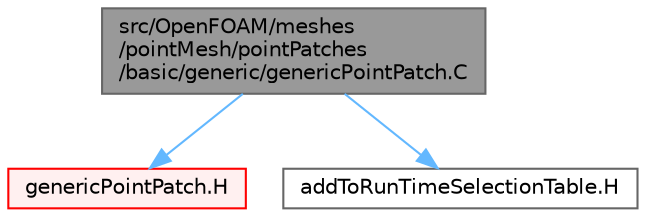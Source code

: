 digraph "src/OpenFOAM/meshes/pointMesh/pointPatches/basic/generic/genericPointPatch.C"
{
 // LATEX_PDF_SIZE
  bgcolor="transparent";
  edge [fontname=Helvetica,fontsize=10,labelfontname=Helvetica,labelfontsize=10];
  node [fontname=Helvetica,fontsize=10,shape=box,height=0.2,width=0.4];
  Node1 [id="Node000001",label="src/OpenFOAM/meshes\l/pointMesh/pointPatches\l/basic/generic/genericPointPatch.C",height=0.2,width=0.4,color="gray40", fillcolor="grey60", style="filled", fontcolor="black",tooltip=" "];
  Node1 -> Node2 [id="edge1_Node000001_Node000002",color="steelblue1",style="solid",tooltip=" "];
  Node2 [id="Node000002",label="genericPointPatch.H",height=0.2,width=0.4,color="red", fillcolor="#FFF0F0", style="filled",URL="$genericPointPatch_8H.html",tooltip=" "];
  Node1 -> Node234 [id="edge2_Node000001_Node000234",color="steelblue1",style="solid",tooltip=" "];
  Node234 [id="Node000234",label="addToRunTimeSelectionTable.H",height=0.2,width=0.4,color="grey40", fillcolor="white", style="filled",URL="$addToRunTimeSelectionTable_8H.html",tooltip="Macros for easy insertion into run-time selection tables."];
}
